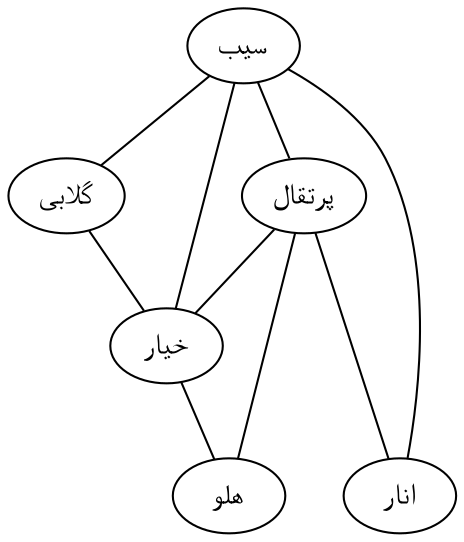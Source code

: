 graph G {

	سیب -- گلابی;
  گلابی -- خیار;
	سیب -- خیار;
  خیار -- پرتقال;
  سیب -- پرتقال;
  سیب -- انار;
  پرتقال -- انار;
  پرتقال -- هلو;
  خیار -- هلو;

  {rank=same; پرتقال, گلابی}
  {rank=same; هلو, انار}

}